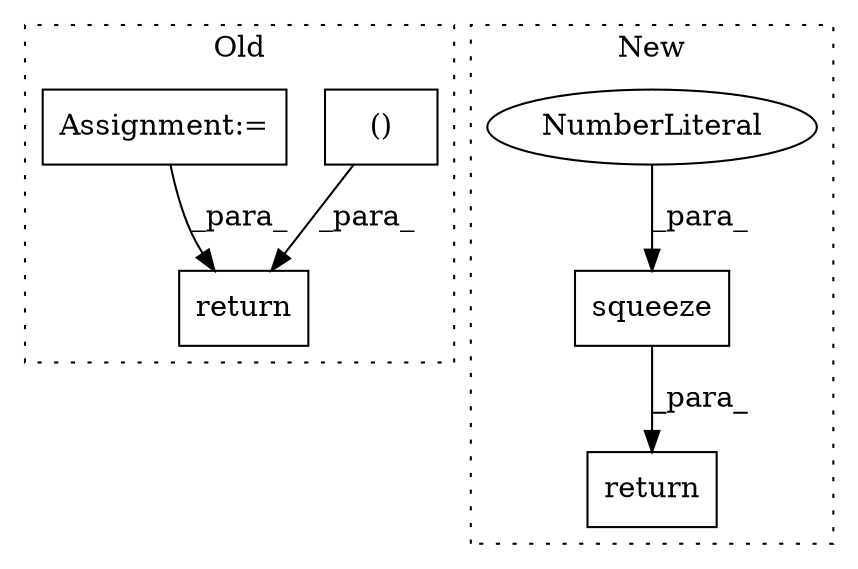 digraph G {
subgraph cluster0 {
1 [label="return" a="41" s="13286" l="7" shape="box"];
4 [label="()" a="106" s="13069" l="70" shape="box"];
6 [label="Assignment:=" a="7" s="12982" l="10" shape="box"];
label = "Old";
style="dotted";
}
subgraph cluster1 {
2 [label="squeeze" a="32" s="10222,10238" l="8,1" shape="box"];
3 [label="return" a="41" s="10207" l="7" shape="box"];
5 [label="NumberLiteral" a="34" s="10237" l="1" shape="ellipse"];
label = "New";
style="dotted";
}
2 -> 3 [label="_para_"];
4 -> 1 [label="_para_"];
5 -> 2 [label="_para_"];
6 -> 1 [label="_para_"];
}